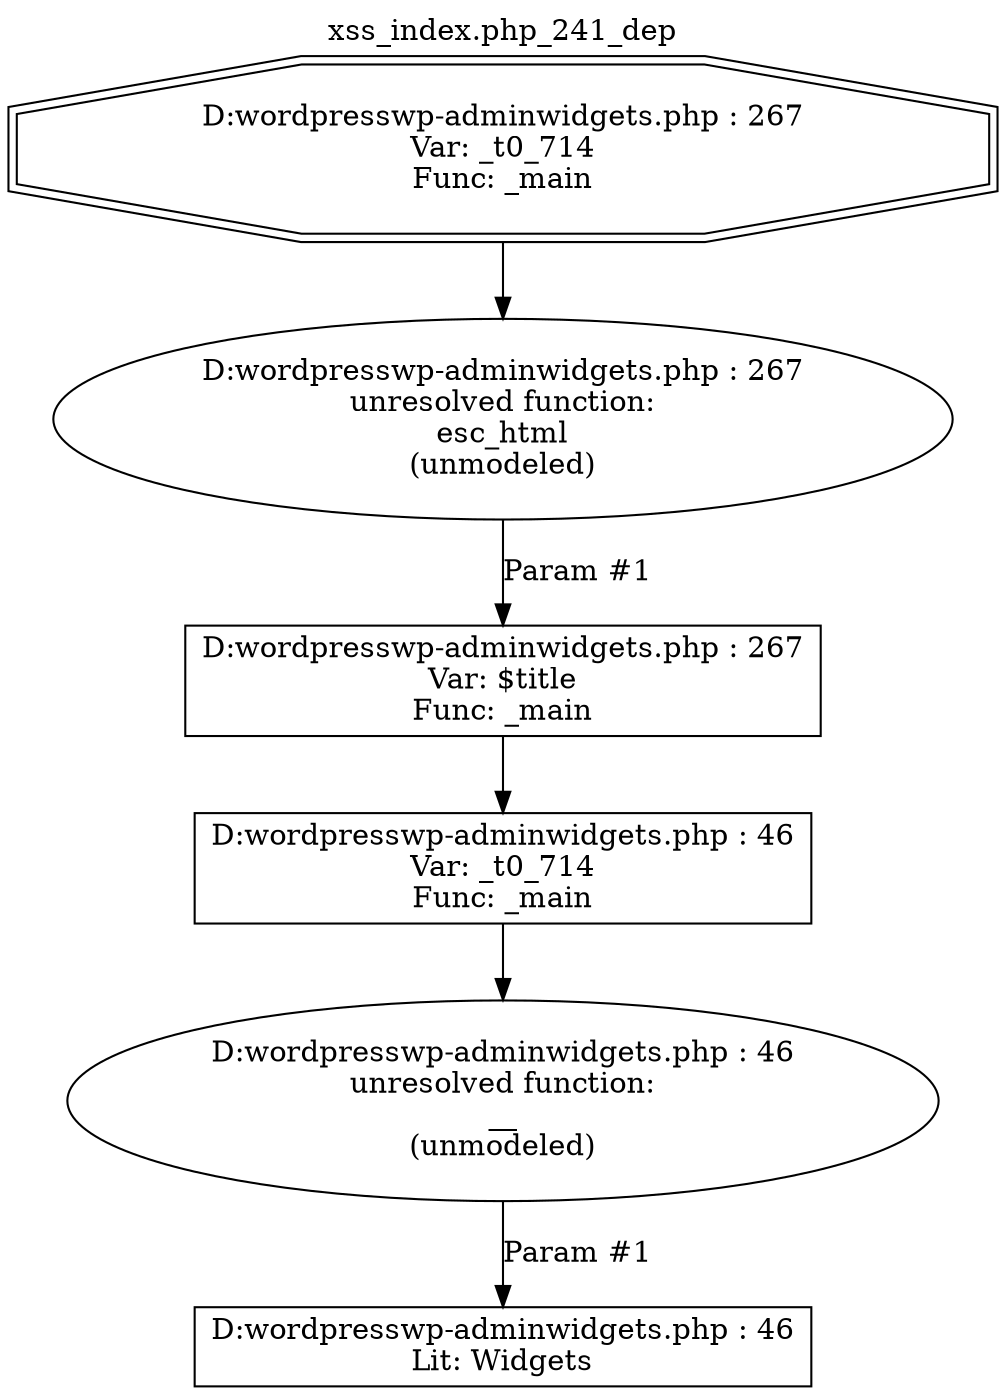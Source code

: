 digraph cfg {
  label="xss_index.php_241_dep";
  labelloc=t;
  n1 [shape=doubleoctagon, label="D:\wordpress\wp-admin\widgets.php : 267\nVar: _t0_714\nFunc: _main\n"];
  n2 [shape=ellipse, label="D:\wordpress\wp-admin\widgets.php : 267\nunresolved function:\nesc_html\n(unmodeled)\n"];
  n3 [shape=box, label="D:\wordpress\wp-admin\widgets.php : 267\nVar: $title\nFunc: _main\n"];
  n4 [shape=box, label="D:\wordpress\wp-admin\widgets.php : 46\nVar: _t0_714\nFunc: _main\n"];
  n5 [shape=ellipse, label="D:\wordpress\wp-admin\widgets.php : 46\nunresolved function:\n__\n(unmodeled)\n"];
  n6 [shape=box, label="D:\wordpress\wp-admin\widgets.php : 46\nLit: Widgets\n"];
  n1 -> n2;
  n4 -> n5;
  n5 -> n6[label="Param #1"];
  n3 -> n4;
  n2 -> n3[label="Param #1"];
}
